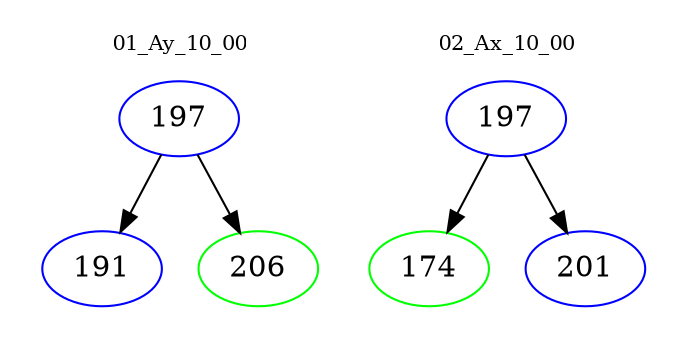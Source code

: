 digraph{
subgraph cluster_0 {
color = white
label = "01_Ay_10_00";
fontsize=10;
T0_197 [label="197", color="blue"]
T0_197 -> T0_191 [color="black"]
T0_191 [label="191", color="blue"]
T0_197 -> T0_206 [color="black"]
T0_206 [label="206", color="green"]
}
subgraph cluster_1 {
color = white
label = "02_Ax_10_00";
fontsize=10;
T1_197 [label="197", color="blue"]
T1_197 -> T1_174 [color="black"]
T1_174 [label="174", color="green"]
T1_197 -> T1_201 [color="black"]
T1_201 [label="201", color="blue"]
}
}
